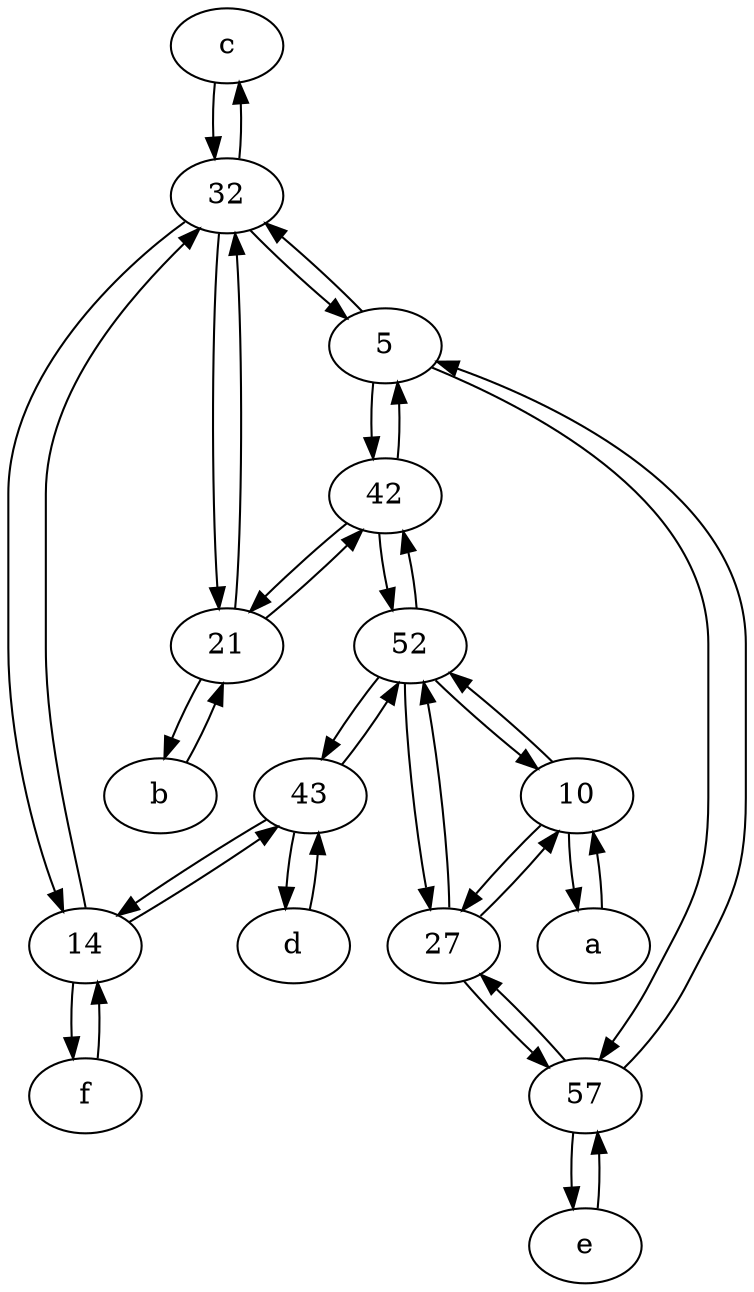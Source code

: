 digraph  {
	c [pos="20,10!"];
	14;
	42;
	a [pos="40,10!"];
	21;
	f [pos="15,45!"];
	b [pos="50,20!"];
	43;
	32;
	5;
	52;
	27;
	d [pos="20,30!"];
	10;
	57;
	e [pos="30,50!"];
	42 -> 21;
	27 -> 57;
	10 -> a;
	57 -> 27;
	43 -> 52;
	f -> 14;
	43 -> 14;
	14 -> 43;
	5 -> 57;
	27 -> 52;
	b -> 21;
	52 -> 42;
	10 -> 27;
	57 -> e;
	32 -> 21;
	14 -> 32;
	43 -> d;
	10 -> 52;
	27 -> 10;
	42 -> 5;
	21 -> 32;
	c -> 32;
	14 -> f;
	52 -> 10;
	a -> 10;
	52 -> 27;
	5 -> 32;
	e -> 57;
	21 -> b;
	d -> 43;
	32 -> 5;
	42 -> 52;
	32 -> 14;
	5 -> 42;
	57 -> 5;
	32 -> c;
	52 -> 43;
	21 -> 42;

	}